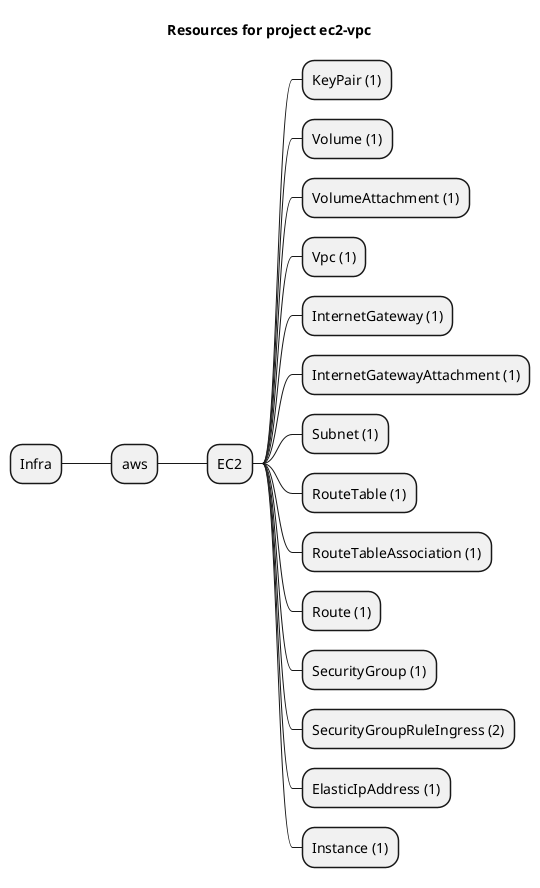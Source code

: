 @startmindmap
title Resources for project ec2-vpc
skinparam monochrome true
+ Infra
++ aws
+++ EC2
++++ KeyPair (1)
++++ Volume (1)
++++ VolumeAttachment (1)
++++ Vpc (1)
++++ InternetGateway (1)
++++ InternetGatewayAttachment (1)
++++ Subnet (1)
++++ RouteTable (1)
++++ RouteTableAssociation (1)
++++ Route (1)
++++ SecurityGroup (1)
++++ SecurityGroupRuleIngress (2)
++++ ElasticIpAddress (1)
++++ Instance (1)
@endmindmap